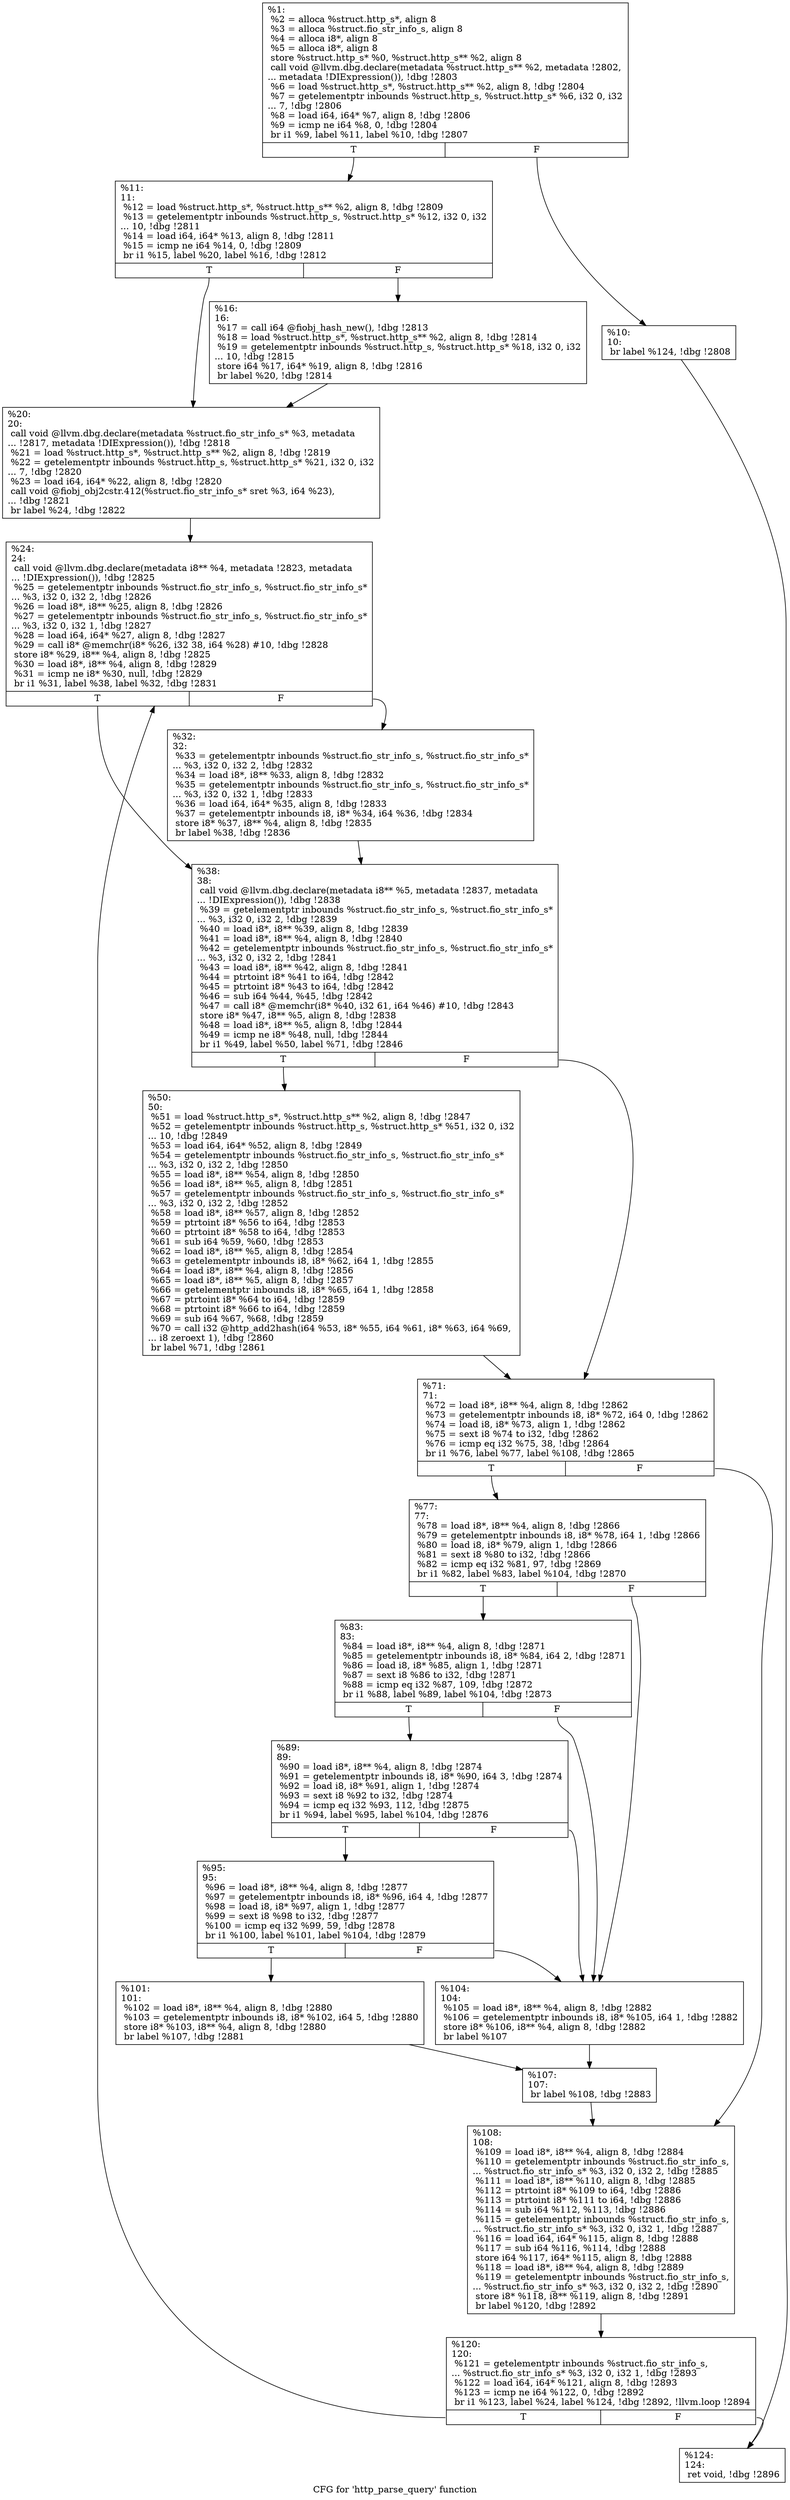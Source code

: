 digraph "CFG for 'http_parse_query' function" {
	label="CFG for 'http_parse_query' function";

	Node0x5568523b9730 [shape=record,label="{%1:\l  %2 = alloca %struct.http_s*, align 8\l  %3 = alloca %struct.fio_str_info_s, align 8\l  %4 = alloca i8*, align 8\l  %5 = alloca i8*, align 8\l  store %struct.http_s* %0, %struct.http_s** %2, align 8\l  call void @llvm.dbg.declare(metadata %struct.http_s** %2, metadata !2802,\l... metadata !DIExpression()), !dbg !2803\l  %6 = load %struct.http_s*, %struct.http_s** %2, align 8, !dbg !2804\l  %7 = getelementptr inbounds %struct.http_s, %struct.http_s* %6, i32 0, i32\l... 7, !dbg !2806\l  %8 = load i64, i64* %7, align 8, !dbg !2806\l  %9 = icmp ne i64 %8, 0, !dbg !2804\l  br i1 %9, label %11, label %10, !dbg !2807\l|{<s0>T|<s1>F}}"];
	Node0x5568523b9730:s0 -> Node0x5568523b9f10;
	Node0x5568523b9730:s1 -> Node0x5568523b9ec0;
	Node0x5568523b9ec0 [shape=record,label="{%10:\l10:                                               \l  br label %124, !dbg !2808\l}"];
	Node0x5568523b9ec0 -> Node0x5568523ba460;
	Node0x5568523b9f10 [shape=record,label="{%11:\l11:                                               \l  %12 = load %struct.http_s*, %struct.http_s** %2, align 8, !dbg !2809\l  %13 = getelementptr inbounds %struct.http_s, %struct.http_s* %12, i32 0, i32\l... 10, !dbg !2811\l  %14 = load i64, i64* %13, align 8, !dbg !2811\l  %15 = icmp ne i64 %14, 0, !dbg !2809\l  br i1 %15, label %20, label %16, !dbg !2812\l|{<s0>T|<s1>F}}"];
	Node0x5568523b9f10:s0 -> Node0x5568523b9fb0;
	Node0x5568523b9f10:s1 -> Node0x5568523b9f60;
	Node0x5568523b9f60 [shape=record,label="{%16:\l16:                                               \l  %17 = call i64 @fiobj_hash_new(), !dbg !2813\l  %18 = load %struct.http_s*, %struct.http_s** %2, align 8, !dbg !2814\l  %19 = getelementptr inbounds %struct.http_s, %struct.http_s* %18, i32 0, i32\l... 10, !dbg !2815\l  store i64 %17, i64* %19, align 8, !dbg !2816\l  br label %20, !dbg !2814\l}"];
	Node0x5568523b9f60 -> Node0x5568523b9fb0;
	Node0x5568523b9fb0 [shape=record,label="{%20:\l20:                                               \l  call void @llvm.dbg.declare(metadata %struct.fio_str_info_s* %3, metadata\l... !2817, metadata !DIExpression()), !dbg !2818\l  %21 = load %struct.http_s*, %struct.http_s** %2, align 8, !dbg !2819\l  %22 = getelementptr inbounds %struct.http_s, %struct.http_s* %21, i32 0, i32\l... 7, !dbg !2820\l  %23 = load i64, i64* %22, align 8, !dbg !2820\l  call void @fiobj_obj2cstr.412(%struct.fio_str_info_s* sret %3, i64 %23),\l... !dbg !2821\l  br label %24, !dbg !2822\l}"];
	Node0x5568523b9fb0 -> Node0x5568523ba000;
	Node0x5568523ba000 [shape=record,label="{%24:\l24:                                               \l  call void @llvm.dbg.declare(metadata i8** %4, metadata !2823, metadata\l... !DIExpression()), !dbg !2825\l  %25 = getelementptr inbounds %struct.fio_str_info_s, %struct.fio_str_info_s*\l... %3, i32 0, i32 2, !dbg !2826\l  %26 = load i8*, i8** %25, align 8, !dbg !2826\l  %27 = getelementptr inbounds %struct.fio_str_info_s, %struct.fio_str_info_s*\l... %3, i32 0, i32 1, !dbg !2827\l  %28 = load i64, i64* %27, align 8, !dbg !2827\l  %29 = call i8* @memchr(i8* %26, i32 38, i64 %28) #10, !dbg !2828\l  store i8* %29, i8** %4, align 8, !dbg !2825\l  %30 = load i8*, i8** %4, align 8, !dbg !2829\l  %31 = icmp ne i8* %30, null, !dbg !2829\l  br i1 %31, label %38, label %32, !dbg !2831\l|{<s0>T|<s1>F}}"];
	Node0x5568523ba000:s0 -> Node0x5568523ba0a0;
	Node0x5568523ba000:s1 -> Node0x5568523ba050;
	Node0x5568523ba050 [shape=record,label="{%32:\l32:                                               \l  %33 = getelementptr inbounds %struct.fio_str_info_s, %struct.fio_str_info_s*\l... %3, i32 0, i32 2, !dbg !2832\l  %34 = load i8*, i8** %33, align 8, !dbg !2832\l  %35 = getelementptr inbounds %struct.fio_str_info_s, %struct.fio_str_info_s*\l... %3, i32 0, i32 1, !dbg !2833\l  %36 = load i64, i64* %35, align 8, !dbg !2833\l  %37 = getelementptr inbounds i8, i8* %34, i64 %36, !dbg !2834\l  store i8* %37, i8** %4, align 8, !dbg !2835\l  br label %38, !dbg !2836\l}"];
	Node0x5568523ba050 -> Node0x5568523ba0a0;
	Node0x5568523ba0a0 [shape=record,label="{%38:\l38:                                               \l  call void @llvm.dbg.declare(metadata i8** %5, metadata !2837, metadata\l... !DIExpression()), !dbg !2838\l  %39 = getelementptr inbounds %struct.fio_str_info_s, %struct.fio_str_info_s*\l... %3, i32 0, i32 2, !dbg !2839\l  %40 = load i8*, i8** %39, align 8, !dbg !2839\l  %41 = load i8*, i8** %4, align 8, !dbg !2840\l  %42 = getelementptr inbounds %struct.fio_str_info_s, %struct.fio_str_info_s*\l... %3, i32 0, i32 2, !dbg !2841\l  %43 = load i8*, i8** %42, align 8, !dbg !2841\l  %44 = ptrtoint i8* %41 to i64, !dbg !2842\l  %45 = ptrtoint i8* %43 to i64, !dbg !2842\l  %46 = sub i64 %44, %45, !dbg !2842\l  %47 = call i8* @memchr(i8* %40, i32 61, i64 %46) #10, !dbg !2843\l  store i8* %47, i8** %5, align 8, !dbg !2838\l  %48 = load i8*, i8** %5, align 8, !dbg !2844\l  %49 = icmp ne i8* %48, null, !dbg !2844\l  br i1 %49, label %50, label %71, !dbg !2846\l|{<s0>T|<s1>F}}"];
	Node0x5568523ba0a0:s0 -> Node0x5568523ba0f0;
	Node0x5568523ba0a0:s1 -> Node0x5568523ba140;
	Node0x5568523ba0f0 [shape=record,label="{%50:\l50:                                               \l  %51 = load %struct.http_s*, %struct.http_s** %2, align 8, !dbg !2847\l  %52 = getelementptr inbounds %struct.http_s, %struct.http_s* %51, i32 0, i32\l... 10, !dbg !2849\l  %53 = load i64, i64* %52, align 8, !dbg !2849\l  %54 = getelementptr inbounds %struct.fio_str_info_s, %struct.fio_str_info_s*\l... %3, i32 0, i32 2, !dbg !2850\l  %55 = load i8*, i8** %54, align 8, !dbg !2850\l  %56 = load i8*, i8** %5, align 8, !dbg !2851\l  %57 = getelementptr inbounds %struct.fio_str_info_s, %struct.fio_str_info_s*\l... %3, i32 0, i32 2, !dbg !2852\l  %58 = load i8*, i8** %57, align 8, !dbg !2852\l  %59 = ptrtoint i8* %56 to i64, !dbg !2853\l  %60 = ptrtoint i8* %58 to i64, !dbg !2853\l  %61 = sub i64 %59, %60, !dbg !2853\l  %62 = load i8*, i8** %5, align 8, !dbg !2854\l  %63 = getelementptr inbounds i8, i8* %62, i64 1, !dbg !2855\l  %64 = load i8*, i8** %4, align 8, !dbg !2856\l  %65 = load i8*, i8** %5, align 8, !dbg !2857\l  %66 = getelementptr inbounds i8, i8* %65, i64 1, !dbg !2858\l  %67 = ptrtoint i8* %64 to i64, !dbg !2859\l  %68 = ptrtoint i8* %66 to i64, !dbg !2859\l  %69 = sub i64 %67, %68, !dbg !2859\l  %70 = call i32 @http_add2hash(i64 %53, i8* %55, i64 %61, i8* %63, i64 %69,\l... i8 zeroext 1), !dbg !2860\l  br label %71, !dbg !2861\l}"];
	Node0x5568523ba0f0 -> Node0x5568523ba140;
	Node0x5568523ba140 [shape=record,label="{%71:\l71:                                               \l  %72 = load i8*, i8** %4, align 8, !dbg !2862\l  %73 = getelementptr inbounds i8, i8* %72, i64 0, !dbg !2862\l  %74 = load i8, i8* %73, align 1, !dbg !2862\l  %75 = sext i8 %74 to i32, !dbg !2862\l  %76 = icmp eq i32 %75, 38, !dbg !2864\l  br i1 %76, label %77, label %108, !dbg !2865\l|{<s0>T|<s1>F}}"];
	Node0x5568523ba140:s0 -> Node0x5568523ba190;
	Node0x5568523ba140:s1 -> Node0x5568523ba3c0;
	Node0x5568523ba190 [shape=record,label="{%77:\l77:                                               \l  %78 = load i8*, i8** %4, align 8, !dbg !2866\l  %79 = getelementptr inbounds i8, i8* %78, i64 1, !dbg !2866\l  %80 = load i8, i8* %79, align 1, !dbg !2866\l  %81 = sext i8 %80 to i32, !dbg !2866\l  %82 = icmp eq i32 %81, 97, !dbg !2869\l  br i1 %82, label %83, label %104, !dbg !2870\l|{<s0>T|<s1>F}}"];
	Node0x5568523ba190:s0 -> Node0x5568523ba1e0;
	Node0x5568523ba190:s1 -> Node0x5568523ba320;
	Node0x5568523ba1e0 [shape=record,label="{%83:\l83:                                               \l  %84 = load i8*, i8** %4, align 8, !dbg !2871\l  %85 = getelementptr inbounds i8, i8* %84, i64 2, !dbg !2871\l  %86 = load i8, i8* %85, align 1, !dbg !2871\l  %87 = sext i8 %86 to i32, !dbg !2871\l  %88 = icmp eq i32 %87, 109, !dbg !2872\l  br i1 %88, label %89, label %104, !dbg !2873\l|{<s0>T|<s1>F}}"];
	Node0x5568523ba1e0:s0 -> Node0x5568523ba230;
	Node0x5568523ba1e0:s1 -> Node0x5568523ba320;
	Node0x5568523ba230 [shape=record,label="{%89:\l89:                                               \l  %90 = load i8*, i8** %4, align 8, !dbg !2874\l  %91 = getelementptr inbounds i8, i8* %90, i64 3, !dbg !2874\l  %92 = load i8, i8* %91, align 1, !dbg !2874\l  %93 = sext i8 %92 to i32, !dbg !2874\l  %94 = icmp eq i32 %93, 112, !dbg !2875\l  br i1 %94, label %95, label %104, !dbg !2876\l|{<s0>T|<s1>F}}"];
	Node0x5568523ba230:s0 -> Node0x5568523ba280;
	Node0x5568523ba230:s1 -> Node0x5568523ba320;
	Node0x5568523ba280 [shape=record,label="{%95:\l95:                                               \l  %96 = load i8*, i8** %4, align 8, !dbg !2877\l  %97 = getelementptr inbounds i8, i8* %96, i64 4, !dbg !2877\l  %98 = load i8, i8* %97, align 1, !dbg !2877\l  %99 = sext i8 %98 to i32, !dbg !2877\l  %100 = icmp eq i32 %99, 59, !dbg !2878\l  br i1 %100, label %101, label %104, !dbg !2879\l|{<s0>T|<s1>F}}"];
	Node0x5568523ba280:s0 -> Node0x5568523ba2d0;
	Node0x5568523ba280:s1 -> Node0x5568523ba320;
	Node0x5568523ba2d0 [shape=record,label="{%101:\l101:                                              \l  %102 = load i8*, i8** %4, align 8, !dbg !2880\l  %103 = getelementptr inbounds i8, i8* %102, i64 5, !dbg !2880\l  store i8* %103, i8** %4, align 8, !dbg !2880\l  br label %107, !dbg !2881\l}"];
	Node0x5568523ba2d0 -> Node0x5568523ba370;
	Node0x5568523ba320 [shape=record,label="{%104:\l104:                                              \l  %105 = load i8*, i8** %4, align 8, !dbg !2882\l  %106 = getelementptr inbounds i8, i8* %105, i64 1, !dbg !2882\l  store i8* %106, i8** %4, align 8, !dbg !2882\l  br label %107\l}"];
	Node0x5568523ba320 -> Node0x5568523ba370;
	Node0x5568523ba370 [shape=record,label="{%107:\l107:                                              \l  br label %108, !dbg !2883\l}"];
	Node0x5568523ba370 -> Node0x5568523ba3c0;
	Node0x5568523ba3c0 [shape=record,label="{%108:\l108:                                              \l  %109 = load i8*, i8** %4, align 8, !dbg !2884\l  %110 = getelementptr inbounds %struct.fio_str_info_s,\l... %struct.fio_str_info_s* %3, i32 0, i32 2, !dbg !2885\l  %111 = load i8*, i8** %110, align 8, !dbg !2885\l  %112 = ptrtoint i8* %109 to i64, !dbg !2886\l  %113 = ptrtoint i8* %111 to i64, !dbg !2886\l  %114 = sub i64 %112, %113, !dbg !2886\l  %115 = getelementptr inbounds %struct.fio_str_info_s,\l... %struct.fio_str_info_s* %3, i32 0, i32 1, !dbg !2887\l  %116 = load i64, i64* %115, align 8, !dbg !2888\l  %117 = sub i64 %116, %114, !dbg !2888\l  store i64 %117, i64* %115, align 8, !dbg !2888\l  %118 = load i8*, i8** %4, align 8, !dbg !2889\l  %119 = getelementptr inbounds %struct.fio_str_info_s,\l... %struct.fio_str_info_s* %3, i32 0, i32 2, !dbg !2890\l  store i8* %118, i8** %119, align 8, !dbg !2891\l  br label %120, !dbg !2892\l}"];
	Node0x5568523ba3c0 -> Node0x5568523ba410;
	Node0x5568523ba410 [shape=record,label="{%120:\l120:                                              \l  %121 = getelementptr inbounds %struct.fio_str_info_s,\l... %struct.fio_str_info_s* %3, i32 0, i32 1, !dbg !2893\l  %122 = load i64, i64* %121, align 8, !dbg !2893\l  %123 = icmp ne i64 %122, 0, !dbg !2892\l  br i1 %123, label %24, label %124, !dbg !2892, !llvm.loop !2894\l|{<s0>T|<s1>F}}"];
	Node0x5568523ba410:s0 -> Node0x5568523ba000;
	Node0x5568523ba410:s1 -> Node0x5568523ba460;
	Node0x5568523ba460 [shape=record,label="{%124:\l124:                                              \l  ret void, !dbg !2896\l}"];
}
